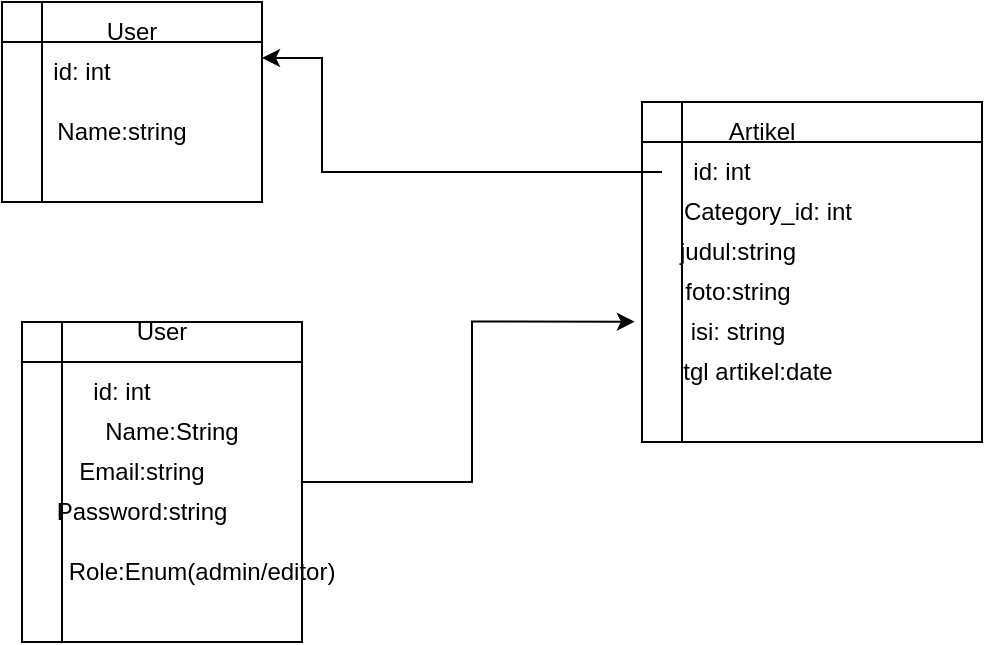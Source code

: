 <mxfile version="20.5.3" type="device"><diagram id="2G9I4fYX8YI93cbXThCR" name="Halaman-1"><mxGraphModel dx="1038" dy="547" grid="1" gridSize="10" guides="1" tooltips="1" connect="1" arrows="1" fold="1" page="1" pageScale="1" pageWidth="827" pageHeight="1169" math="0" shadow="0"><root><mxCell id="0"/><mxCell id="1" parent="0"/><mxCell id="gkqlfM6PjtEtuuRUjgZX-1" value="" style="shape=internalStorage;whiteSpace=wrap;html=1;backgroundOutline=1;" vertex="1" parent="1"><mxGeometry x="120" y="40" width="130" height="100" as="geometry"/></mxCell><mxCell id="gkqlfM6PjtEtuuRUjgZX-25" style="edgeStyle=orthogonalEdgeStyle;rounded=0;orthogonalLoop=1;jettySize=auto;html=1;exitX=1;exitY=0.5;exitDx=0;exitDy=0;entryX=-0.021;entryY=0.646;entryDx=0;entryDy=0;entryPerimeter=0;" edge="1" parent="1" source="gkqlfM6PjtEtuuRUjgZX-2" target="gkqlfM6PjtEtuuRUjgZX-3"><mxGeometry relative="1" as="geometry"/></mxCell><mxCell id="gkqlfM6PjtEtuuRUjgZX-2" value="" style="shape=internalStorage;whiteSpace=wrap;html=1;backgroundOutline=1;" vertex="1" parent="1"><mxGeometry x="130" y="200" width="140" height="160" as="geometry"/></mxCell><mxCell id="gkqlfM6PjtEtuuRUjgZX-3" value="" style="shape=internalStorage;whiteSpace=wrap;html=1;backgroundOutline=1;" vertex="1" parent="1"><mxGeometry x="440" y="90" width="170" height="170" as="geometry"/></mxCell><mxCell id="gkqlfM6PjtEtuuRUjgZX-4" value="User" style="text;html=1;strokeColor=none;fillColor=none;align=center;verticalAlign=middle;whiteSpace=wrap;rounded=0;" vertex="1" parent="1"><mxGeometry x="155" y="40" width="60" height="30" as="geometry"/></mxCell><mxCell id="gkqlfM6PjtEtuuRUjgZX-5" value="User" style="text;html=1;strokeColor=none;fillColor=none;align=center;verticalAlign=middle;whiteSpace=wrap;rounded=0;" vertex="1" parent="1"><mxGeometry x="170" y="190" width="60" height="30" as="geometry"/></mxCell><mxCell id="gkqlfM6PjtEtuuRUjgZX-6" value="Artikel" style="text;html=1;strokeColor=none;fillColor=none;align=center;verticalAlign=middle;whiteSpace=wrap;rounded=0;" vertex="1" parent="1"><mxGeometry x="470" y="90" width="60" height="30" as="geometry"/></mxCell><mxCell id="gkqlfM6PjtEtuuRUjgZX-7" value="id: int" style="text;html=1;strokeColor=none;fillColor=none;align=center;verticalAlign=middle;whiteSpace=wrap;rounded=0;" vertex="1" parent="1"><mxGeometry x="130" y="60" width="60" height="30" as="geometry"/></mxCell><mxCell id="gkqlfM6PjtEtuuRUjgZX-8" value="Name:string" style="text;html=1;strokeColor=none;fillColor=none;align=center;verticalAlign=middle;whiteSpace=wrap;rounded=0;" vertex="1" parent="1"><mxGeometry x="150" y="90" width="60" height="30" as="geometry"/></mxCell><mxCell id="gkqlfM6PjtEtuuRUjgZX-23" style="edgeStyle=orthogonalEdgeStyle;rounded=0;orthogonalLoop=1;jettySize=auto;html=1;exitX=0;exitY=0.5;exitDx=0;exitDy=0;" edge="1" parent="1" source="gkqlfM6PjtEtuuRUjgZX-9"><mxGeometry relative="1" as="geometry"><mxPoint x="250" y="68" as="targetPoint"/><Array as="points"><mxPoint x="280" y="125"/><mxPoint x="280" y="68"/></Array></mxGeometry></mxCell><mxCell id="gkqlfM6PjtEtuuRUjgZX-9" value="id: int" style="text;html=1;strokeColor=none;fillColor=none;align=center;verticalAlign=middle;whiteSpace=wrap;rounded=0;" vertex="1" parent="1"><mxGeometry x="450" y="110" width="60" height="30" as="geometry"/></mxCell><mxCell id="gkqlfM6PjtEtuuRUjgZX-10" value="foto:string" style="text;html=1;strokeColor=none;fillColor=none;align=center;verticalAlign=middle;whiteSpace=wrap;rounded=0;" vertex="1" parent="1"><mxGeometry x="457.5" y="170" width="60" height="30" as="geometry"/></mxCell><mxCell id="gkqlfM6PjtEtuuRUjgZX-11" value="Category_id: int" style="text;html=1;strokeColor=none;fillColor=none;align=center;verticalAlign=middle;whiteSpace=wrap;rounded=0;" vertex="1" parent="1"><mxGeometry x="457.5" y="130" width="90" height="30" as="geometry"/></mxCell><mxCell id="gkqlfM6PjtEtuuRUjgZX-12" value="isi: string" style="text;html=1;strokeColor=none;fillColor=none;align=center;verticalAlign=middle;whiteSpace=wrap;rounded=0;" vertex="1" parent="1"><mxGeometry x="457.5" y="190" width="60" height="30" as="geometry"/></mxCell><mxCell id="gkqlfM6PjtEtuuRUjgZX-13" value="judul:string" style="text;html=1;strokeColor=none;fillColor=none;align=center;verticalAlign=middle;whiteSpace=wrap;rounded=0;" vertex="1" parent="1"><mxGeometry x="457.5" y="150" width="60" height="30" as="geometry"/></mxCell><mxCell id="gkqlfM6PjtEtuuRUjgZX-16" value="tgl artikel:date" style="text;html=1;strokeColor=none;fillColor=none;align=center;verticalAlign=middle;whiteSpace=wrap;rounded=0;" vertex="1" parent="1"><mxGeometry x="452.5" y="210" width="90" height="30" as="geometry"/></mxCell><mxCell id="gkqlfM6PjtEtuuRUjgZX-17" value="id: int" style="text;html=1;strokeColor=none;fillColor=none;align=center;verticalAlign=middle;whiteSpace=wrap;rounded=0;" vertex="1" parent="1"><mxGeometry x="150" y="220" width="60" height="30" as="geometry"/></mxCell><mxCell id="gkqlfM6PjtEtuuRUjgZX-18" value="Password:string" style="text;html=1;strokeColor=none;fillColor=none;align=center;verticalAlign=middle;whiteSpace=wrap;rounded=0;" vertex="1" parent="1"><mxGeometry x="160" y="280" width="60" height="30" as="geometry"/></mxCell><mxCell id="gkqlfM6PjtEtuuRUjgZX-19" value="Name:String" style="text;html=1;strokeColor=none;fillColor=none;align=center;verticalAlign=middle;whiteSpace=wrap;rounded=0;" vertex="1" parent="1"><mxGeometry x="160" y="240" width="90" height="30" as="geometry"/></mxCell><mxCell id="gkqlfM6PjtEtuuRUjgZX-21" value="Email:string" style="text;html=1;strokeColor=none;fillColor=none;align=center;verticalAlign=middle;whiteSpace=wrap;rounded=0;" vertex="1" parent="1"><mxGeometry x="160" y="260" width="60" height="30" as="geometry"/></mxCell><mxCell id="gkqlfM6PjtEtuuRUjgZX-22" value="Role:Enum(admin/editor)" style="text;html=1;strokeColor=none;fillColor=none;align=center;verticalAlign=middle;whiteSpace=wrap;rounded=0;" vertex="1" parent="1"><mxGeometry x="190" y="310" width="60" height="30" as="geometry"/></mxCell></root></mxGraphModel></diagram></mxfile>